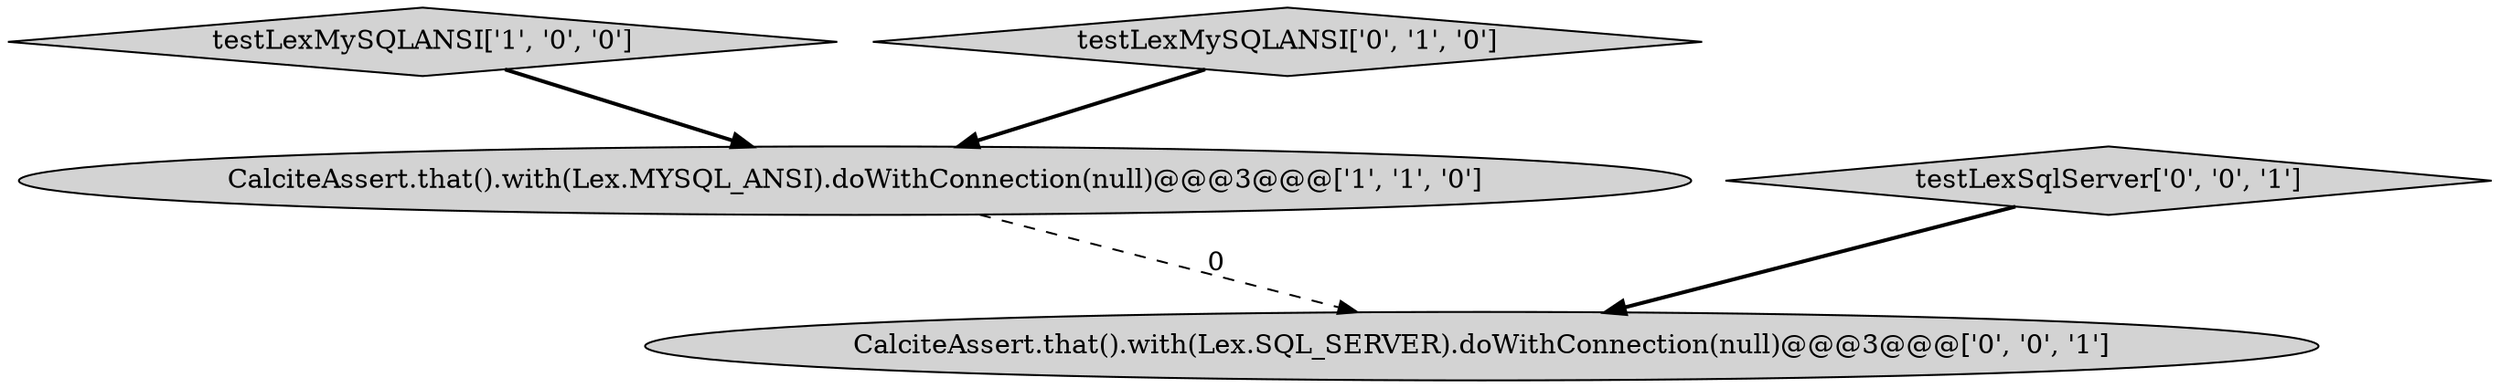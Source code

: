digraph {
0 [style = filled, label = "testLexMySQLANSI['1', '0', '0']", fillcolor = lightgray, shape = diamond image = "AAA0AAABBB1BBB"];
1 [style = filled, label = "CalciteAssert.that().with(Lex.MYSQL_ANSI).doWithConnection(null)@@@3@@@['1', '1', '0']", fillcolor = lightgray, shape = ellipse image = "AAA0AAABBB1BBB"];
2 [style = filled, label = "testLexMySQLANSI['0', '1', '0']", fillcolor = lightgray, shape = diamond image = "AAA0AAABBB2BBB"];
3 [style = filled, label = "CalciteAssert.that().with(Lex.SQL_SERVER).doWithConnection(null)@@@3@@@['0', '0', '1']", fillcolor = lightgray, shape = ellipse image = "AAA0AAABBB3BBB"];
4 [style = filled, label = "testLexSqlServer['0', '0', '1']", fillcolor = lightgray, shape = diamond image = "AAA0AAABBB3BBB"];
1->3 [style = dashed, label="0"];
4->3 [style = bold, label=""];
0->1 [style = bold, label=""];
2->1 [style = bold, label=""];
}

